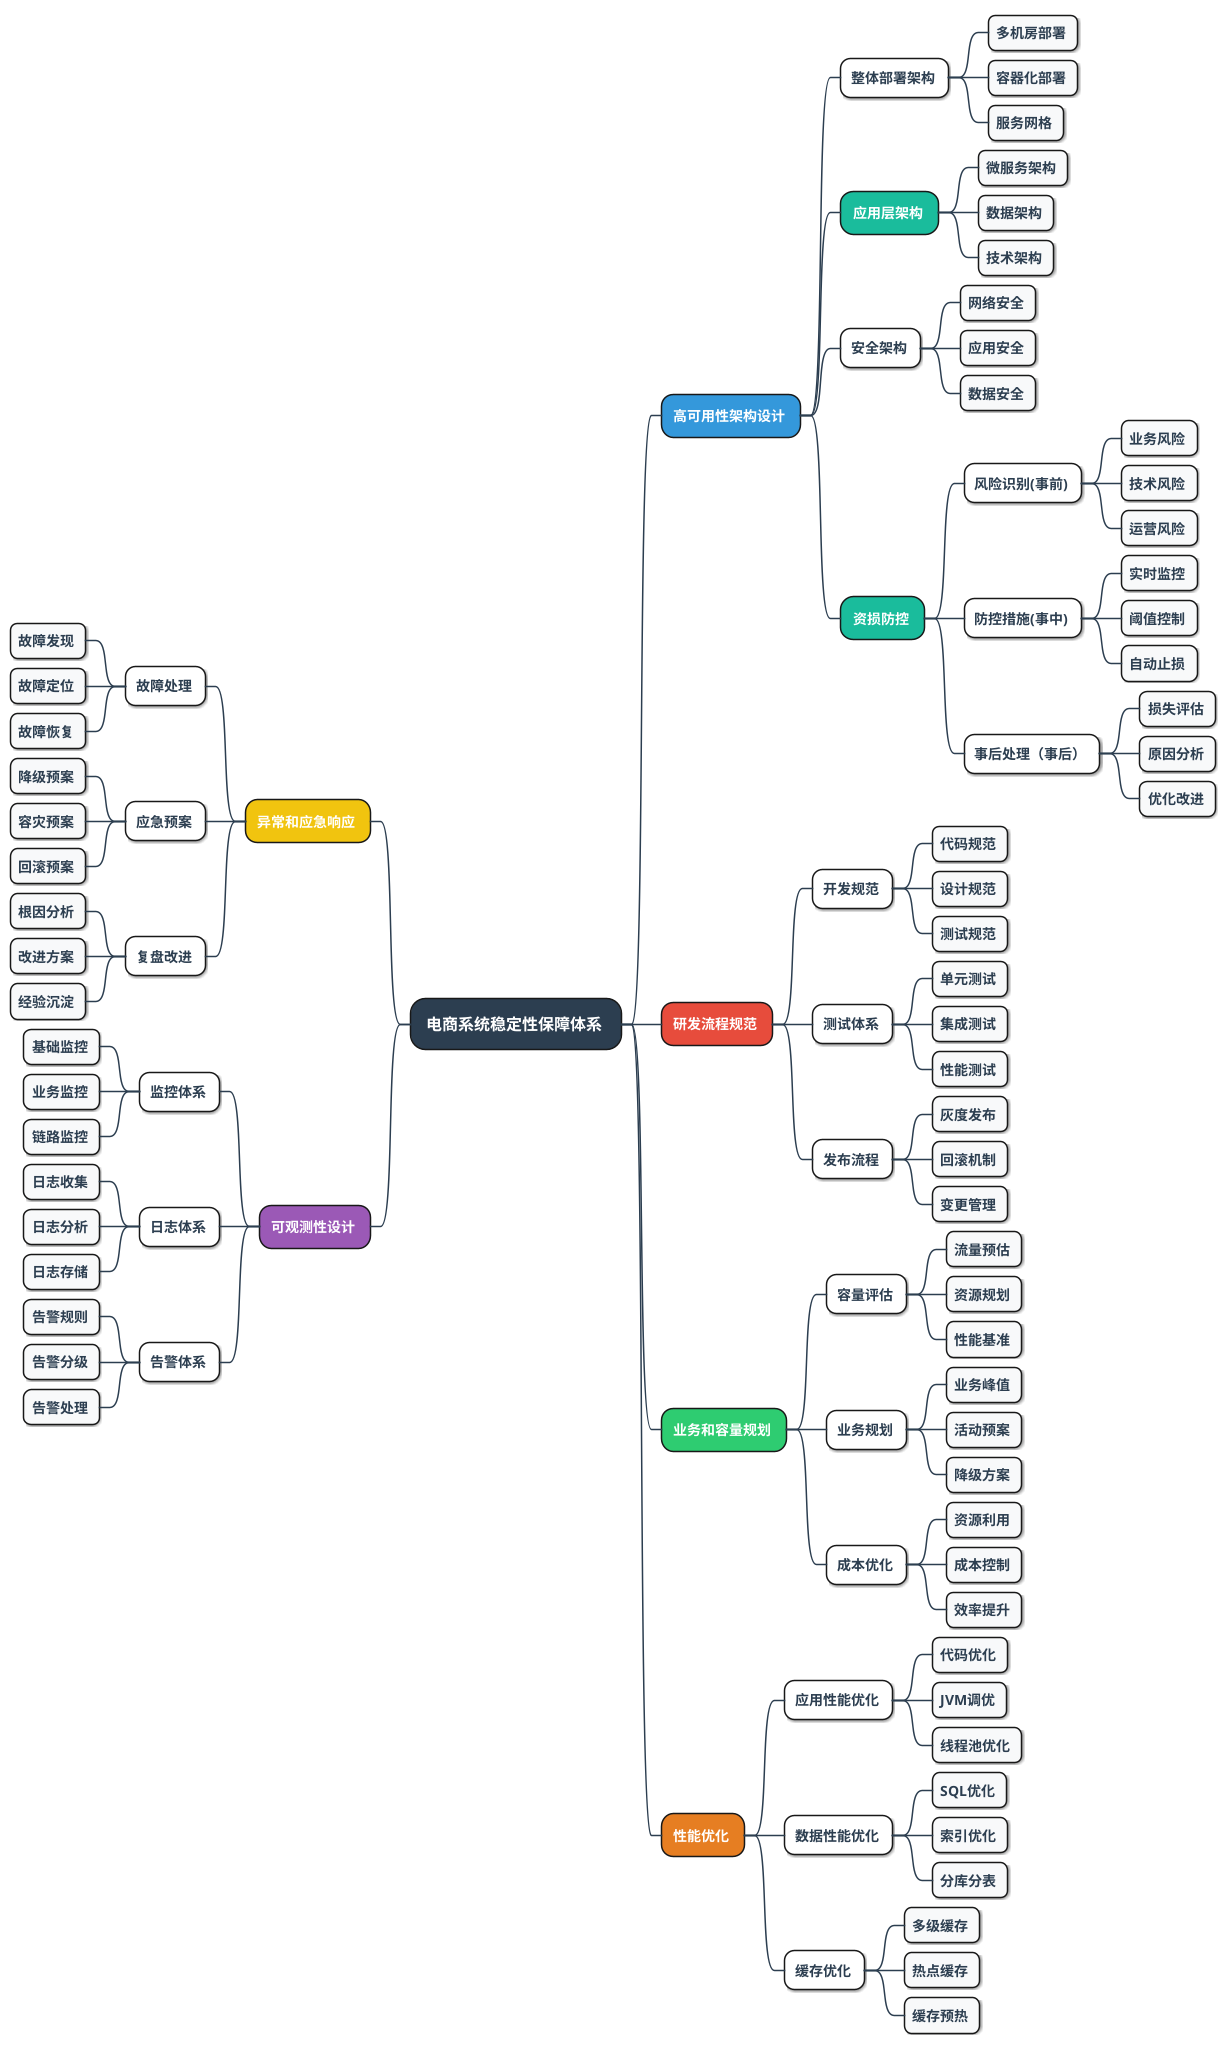 @startmindmap
<style>
mindmapDiagram {
    .root {
        BackgroundColor #2c3e50
        FontColor #ffffff
        FontSize 16
        RoundCorner 30
        Padding 15
    }
    .group1 {
        BackgroundColor #3498db
        FontColor #ffffff
        RoundCorner 25
        Padding 12
    }
    .group2 {
        BackgroundColor #e74c3c
        FontColor #ffffff
        RoundCorner 25
        Padding 12
    }
    .group3 {
        BackgroundColor #2ecc71
        FontColor #ffffff
        RoundCorner 25
        Padding 12
    }
    .group4 {
        BackgroundColor #f1c40f
        FontColor #ffffff
        RoundCorner 25
        Padding 12
    }
    .group5 {
        BackgroundColor #9b59b6
        FontColor #ffffff
        RoundCorner 25
        Padding 12
    }
    .group6 {
        BackgroundColor #1abc9c
        FontColor #ffffff
        RoundCorner 25
        Padding 12
    }
    .group7 {
        BackgroundColor #e67e22
        FontColor #ffffff
        RoundCorner 25
        Padding 12
    }
    .subgroup {
        BackgroundColor #ffffff
        FontColor #2c3e50
        RoundCorner 20
        Padding 10
        Shadowing 0.5
    }
    .leaf {
        BackgroundColor #f8f9fa
        FontColor #2c3e50
        RoundCorner 15
        Padding 8
        Shadowing 0.3
    }
    node {
        Padding 10
        Margin 5
        HorizontalAlignment center
        FontStyle bold
    }
    arrow {
        LineColor #2c3e50
        LineThickness 1.5
    }
}
</style>

+ 电商系统稳定性保障体系 <<root>>

++ 高可用性架构设计 <<group1>>
+++ 整体部署架构 <<subgroup>>
++++ 多机房部署 <<leaf>>
++++ 容器化部署 <<leaf>>
++++ 服务网格 <<leaf>>
+++ 应用层架构 <<group6>>
++++ 微服务架构 <<leaf>>
++++ 数据架构 <<leaf>>
++++ 技术架构 <<leaf>>
+++ 安全架构 <<subgroup>>
++++ 网络安全 <<leaf>>
++++ 应用安全 <<leaf>>
++++ 数据安全 <<leaf>>

+++ 资损防控 <<group6>>
++++ 风险识别(事前) <<subgroup>>
+++++ 业务风险 <<leaf>>
+++++ 技术风险 <<leaf>>
+++++ 运营风险 <<leaf>>
++++ 防控措施(事中) <<subgroup>>
+++++ 实时监控 <<leaf>>
+++++ 阈值控制 <<leaf>>
+++++ 自动止损 <<leaf>>
++++ 事后处理（事后） <<subgroup>>
+++++ 损失评估 <<leaf>>
+++++ 原因分析 <<leaf>>
+++++ 优化改进 <<leaf>>

++ 研发流程规范 <<group2>>
+++ 开发规范 <<subgroup>>
++++ 代码规范 <<leaf>>
++++ 设计规范 <<leaf>>
++++ 测试规范 <<leaf>>
+++ 测试体系 <<subgroup>>
++++ 单元测试 <<leaf>>
++++ 集成测试 <<leaf>>
++++ 性能测试 <<leaf>>
+++ 发布流程 <<subgroup>>
++++ 灰度发布 <<leaf>>
++++ 回滚机制 <<leaf>>
++++ 变更管理 <<leaf>>

++ 业务和容量规划 <<group3>>
+++ 容量评估 <<subgroup>>
++++ 流量预估 <<leaf>>
++++ 资源规划 <<leaf>>
++++ 性能基准 <<leaf>>
+++ 业务规划 <<subgroup>>
++++ 业务峰值 <<leaf>>
++++ 活动预案 <<leaf>>
++++ 降级方案 <<leaf>>
+++ 成本优化 <<subgroup>>
++++ 资源利用 <<leaf>>
++++ 成本控制 <<leaf>>
++++ 效率提升 <<leaf>>

++ 性能优化 <<group7>>
+++ 应用性能优化 <<subgroup>>
++++ 代码优化 <<leaf>>
++++ JVM调优 <<leaf>>
++++ 线程池优化 <<leaf>>
+++ 数据性能优化 <<subgroup>>
++++ SQL优化 <<leaf>>
++++ 索引优化 <<leaf>>
++++ 分库分表 <<leaf>>
+++ 缓存优化 <<subgroup>>
++++ 多级缓存 <<leaf>>
++++ 热点缓存 <<leaf>>
++++ 缓存预热 <<leaf>>

-- 异常和应急响应 <<group4>>
--- 故障处理 <<subgroup>>
---- 故障发现 <<leaf>>
---- 故障定位 <<leaf>>
---- 故障恢复 <<leaf>>
--- 应急预案 <<subgroup>>
---- 降级预案 <<leaf>>
---- 容灾预案 <<leaf>>
---- 回滚预案 <<leaf>>
--- 复盘改进 <<subgroup>>
---- 根因分析 <<leaf>>
---- 改进方案 <<leaf>>
---- 经验沉淀 <<leaf>>

-- 可观测性设计 <<group5>>
--- 监控体系 <<subgroup>>
---- 基础监控 <<leaf>>
---- 业务监控 <<leaf>>
---- 链路监控 <<leaf>>
--- 日志体系 <<subgroup>>
---- 日志收集 <<leaf>>
---- 日志分析 <<leaf>>
---- 日志存储 <<leaf>>
--- 告警体系 <<subgroup>>
---- 告警规则 <<leaf>>
---- 告警分级 <<leaf>>
---- 告警处理 <<leaf>>

@endmindmap